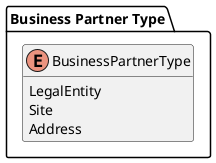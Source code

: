 @startuml business-partner-type

package "Business Partner Type" {

  enum BusinessPartnerType {
    LegalEntity
    Site
    Address
  }
}

hide methods
@enduml
